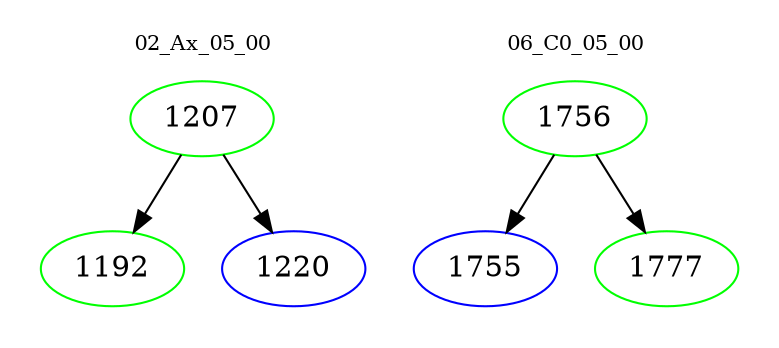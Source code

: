 digraph{
subgraph cluster_0 {
color = white
label = "02_Ax_05_00";
fontsize=10;
T0_1207 [label="1207", color="green"]
T0_1207 -> T0_1192 [color="black"]
T0_1192 [label="1192", color="green"]
T0_1207 -> T0_1220 [color="black"]
T0_1220 [label="1220", color="blue"]
}
subgraph cluster_1 {
color = white
label = "06_C0_05_00";
fontsize=10;
T1_1756 [label="1756", color="green"]
T1_1756 -> T1_1755 [color="black"]
T1_1755 [label="1755", color="blue"]
T1_1756 -> T1_1777 [color="black"]
T1_1777 [label="1777", color="green"]
}
}
